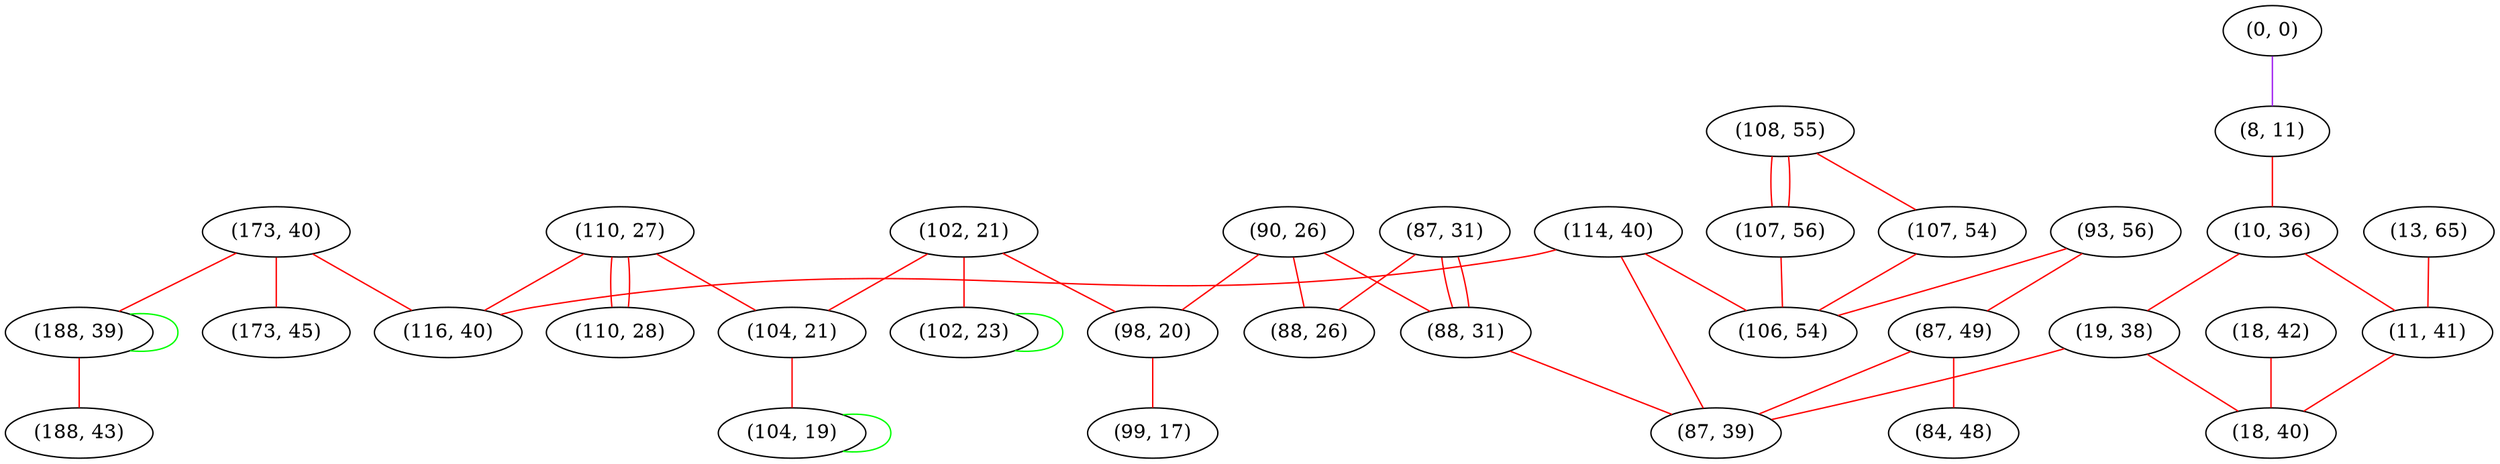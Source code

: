 graph "" {
"(173, 40)";
"(90, 26)";
"(110, 27)";
"(102, 21)";
"(93, 56)";
"(114, 40)";
"(188, 39)";
"(173, 45)";
"(13, 65)";
"(188, 43)";
"(87, 49)";
"(104, 21)";
"(98, 20)";
"(102, 23)";
"(108, 55)";
"(18, 42)";
"(0, 0)";
"(87, 31)";
"(110, 28)";
"(8, 11)";
"(88, 26)";
"(116, 40)";
"(107, 56)";
"(88, 31)";
"(84, 48)";
"(99, 17)";
"(10, 36)";
"(19, 38)";
"(11, 41)";
"(107, 54)";
"(104, 19)";
"(18, 40)";
"(106, 54)";
"(87, 39)";
"(173, 40)" -- "(188, 39)"  [color=red, key=0, weight=1];
"(173, 40)" -- "(173, 45)"  [color=red, key=0, weight=1];
"(173, 40)" -- "(116, 40)"  [color=red, key=0, weight=1];
"(90, 26)" -- "(88, 26)"  [color=red, key=0, weight=1];
"(90, 26)" -- "(88, 31)"  [color=red, key=0, weight=1];
"(90, 26)" -- "(98, 20)"  [color=red, key=0, weight=1];
"(110, 27)" -- "(110, 28)"  [color=red, key=0, weight=1];
"(110, 27)" -- "(110, 28)"  [color=red, key=1, weight=1];
"(110, 27)" -- "(104, 21)"  [color=red, key=0, weight=1];
"(110, 27)" -- "(116, 40)"  [color=red, key=0, weight=1];
"(102, 21)" -- "(102, 23)"  [color=red, key=0, weight=1];
"(102, 21)" -- "(104, 21)"  [color=red, key=0, weight=1];
"(102, 21)" -- "(98, 20)"  [color=red, key=0, weight=1];
"(93, 56)" -- "(106, 54)"  [color=red, key=0, weight=1];
"(93, 56)" -- "(87, 49)"  [color=red, key=0, weight=1];
"(114, 40)" -- "(106, 54)"  [color=red, key=0, weight=1];
"(114, 40)" -- "(87, 39)"  [color=red, key=0, weight=1];
"(114, 40)" -- "(116, 40)"  [color=red, key=0, weight=1];
"(188, 39)" -- "(188, 39)"  [color=green, key=0, weight=2];
"(188, 39)" -- "(188, 43)"  [color=red, key=0, weight=1];
"(13, 65)" -- "(11, 41)"  [color=red, key=0, weight=1];
"(87, 49)" -- "(87, 39)"  [color=red, key=0, weight=1];
"(87, 49)" -- "(84, 48)"  [color=red, key=0, weight=1];
"(104, 21)" -- "(104, 19)"  [color=red, key=0, weight=1];
"(98, 20)" -- "(99, 17)"  [color=red, key=0, weight=1];
"(102, 23)" -- "(102, 23)"  [color=green, key=0, weight=2];
"(108, 55)" -- "(107, 56)"  [color=red, key=0, weight=1];
"(108, 55)" -- "(107, 56)"  [color=red, key=1, weight=1];
"(108, 55)" -- "(107, 54)"  [color=red, key=0, weight=1];
"(18, 42)" -- "(18, 40)"  [color=red, key=0, weight=1];
"(0, 0)" -- "(8, 11)"  [color=purple, key=0, weight=4];
"(87, 31)" -- "(88, 26)"  [color=red, key=0, weight=1];
"(87, 31)" -- "(88, 31)"  [color=red, key=0, weight=1];
"(87, 31)" -- "(88, 31)"  [color=red, key=1, weight=1];
"(8, 11)" -- "(10, 36)"  [color=red, key=0, weight=1];
"(107, 56)" -- "(106, 54)"  [color=red, key=0, weight=1];
"(88, 31)" -- "(87, 39)"  [color=red, key=0, weight=1];
"(10, 36)" -- "(11, 41)"  [color=red, key=0, weight=1];
"(10, 36)" -- "(19, 38)"  [color=red, key=0, weight=1];
"(19, 38)" -- "(18, 40)"  [color=red, key=0, weight=1];
"(19, 38)" -- "(87, 39)"  [color=red, key=0, weight=1];
"(11, 41)" -- "(18, 40)"  [color=red, key=0, weight=1];
"(107, 54)" -- "(106, 54)"  [color=red, key=0, weight=1];
"(104, 19)" -- "(104, 19)"  [color=green, key=0, weight=2];
}
